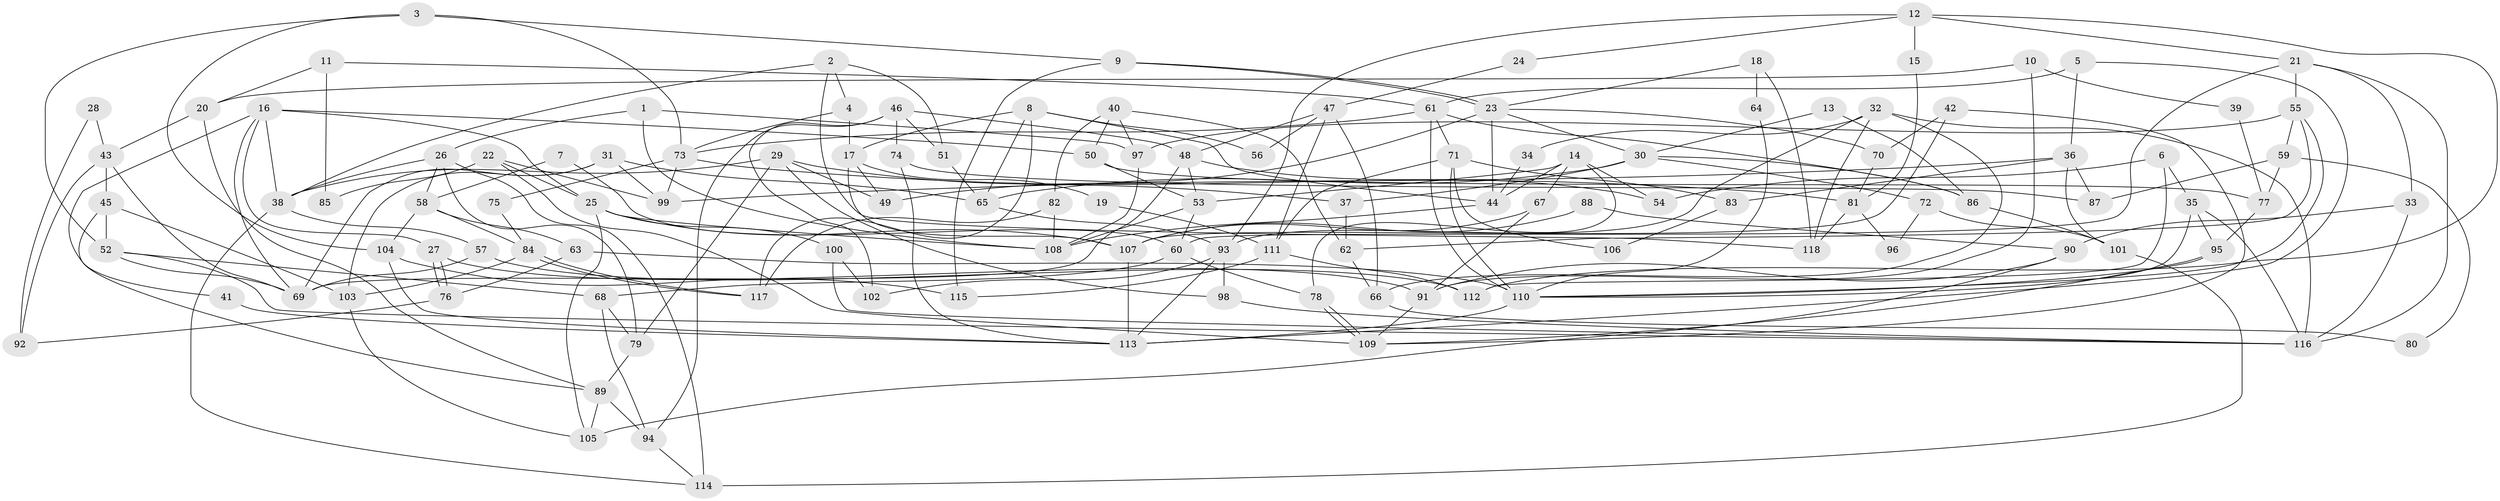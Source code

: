 // Generated by graph-tools (version 1.1) at 2025/26/03/09/25 03:26:13]
// undirected, 118 vertices, 236 edges
graph export_dot {
graph [start="1"]
  node [color=gray90,style=filled];
  1;
  2;
  3;
  4;
  5;
  6;
  7;
  8;
  9;
  10;
  11;
  12;
  13;
  14;
  15;
  16;
  17;
  18;
  19;
  20;
  21;
  22;
  23;
  24;
  25;
  26;
  27;
  28;
  29;
  30;
  31;
  32;
  33;
  34;
  35;
  36;
  37;
  38;
  39;
  40;
  41;
  42;
  43;
  44;
  45;
  46;
  47;
  48;
  49;
  50;
  51;
  52;
  53;
  54;
  55;
  56;
  57;
  58;
  59;
  60;
  61;
  62;
  63;
  64;
  65;
  66;
  67;
  68;
  69;
  70;
  71;
  72;
  73;
  74;
  75;
  76;
  77;
  78;
  79;
  80;
  81;
  82;
  83;
  84;
  85;
  86;
  87;
  88;
  89;
  90;
  91;
  92;
  93;
  94;
  95;
  96;
  97;
  98;
  99;
  100;
  101;
  102;
  103;
  104;
  105;
  106;
  107;
  108;
  109;
  110;
  111;
  112;
  113;
  114;
  115;
  116;
  117;
  118;
  1 -- 108;
  1 -- 26;
  1 -- 97;
  2 -- 4;
  2 -- 38;
  2 -- 51;
  2 -- 118;
  3 -- 52;
  3 -- 104;
  3 -- 9;
  3 -- 73;
  4 -- 17;
  4 -- 73;
  5 -- 113;
  5 -- 61;
  5 -- 36;
  6 -- 35;
  6 -- 54;
  6 -- 112;
  7 -- 60;
  7 -- 58;
  8 -- 65;
  8 -- 44;
  8 -- 17;
  8 -- 56;
  8 -- 117;
  9 -- 23;
  9 -- 23;
  9 -- 115;
  10 -- 91;
  10 -- 20;
  10 -- 39;
  11 -- 20;
  11 -- 61;
  11 -- 85;
  12 -- 112;
  12 -- 21;
  12 -- 15;
  12 -- 24;
  12 -- 93;
  13 -- 86;
  13 -- 30;
  14 -- 53;
  14 -- 44;
  14 -- 54;
  14 -- 67;
  14 -- 78;
  15 -- 81;
  16 -- 50;
  16 -- 38;
  16 -- 25;
  16 -- 27;
  16 -- 41;
  16 -- 69;
  17 -- 49;
  17 -- 19;
  17 -- 107;
  18 -- 118;
  18 -- 23;
  18 -- 64;
  19 -- 111;
  20 -- 43;
  20 -- 89;
  21 -- 55;
  21 -- 116;
  21 -- 33;
  21 -- 60;
  22 -- 25;
  22 -- 109;
  22 -- 85;
  22 -- 99;
  23 -- 30;
  23 -- 44;
  23 -- 49;
  23 -- 70;
  24 -- 47;
  25 -- 107;
  25 -- 100;
  25 -- 105;
  25 -- 108;
  26 -- 38;
  26 -- 58;
  26 -- 79;
  26 -- 114;
  27 -- 76;
  27 -- 76;
  27 -- 91;
  28 -- 43;
  28 -- 92;
  29 -- 37;
  29 -- 79;
  29 -- 38;
  29 -- 49;
  29 -- 98;
  30 -- 86;
  30 -- 65;
  30 -- 37;
  30 -- 72;
  31 -- 65;
  31 -- 99;
  31 -- 69;
  31 -- 103;
  32 -- 116;
  32 -- 93;
  32 -- 34;
  32 -- 66;
  32 -- 118;
  33 -- 90;
  33 -- 116;
  34 -- 44;
  35 -- 116;
  35 -- 110;
  35 -- 95;
  36 -- 99;
  36 -- 83;
  36 -- 87;
  36 -- 101;
  37 -- 62;
  38 -- 114;
  38 -- 57;
  39 -- 77;
  40 -- 97;
  40 -- 82;
  40 -- 50;
  40 -- 62;
  41 -- 113;
  42 -- 109;
  42 -- 107;
  42 -- 70;
  43 -- 45;
  43 -- 69;
  43 -- 92;
  44 -- 108;
  45 -- 89;
  45 -- 103;
  45 -- 52;
  46 -- 102;
  46 -- 48;
  46 -- 51;
  46 -- 74;
  46 -- 94;
  47 -- 48;
  47 -- 66;
  47 -- 56;
  47 -- 111;
  48 -- 53;
  48 -- 69;
  48 -- 54;
  50 -- 77;
  50 -- 53;
  51 -- 65;
  52 -- 69;
  52 -- 68;
  52 -- 116;
  53 -- 60;
  53 -- 108;
  55 -- 97;
  55 -- 110;
  55 -- 59;
  55 -- 62;
  57 -- 69;
  57 -- 112;
  58 -- 84;
  58 -- 104;
  58 -- 63;
  59 -- 87;
  59 -- 77;
  59 -- 80;
  60 -- 78;
  60 -- 68;
  61 -- 73;
  61 -- 110;
  61 -- 71;
  61 -- 86;
  62 -- 66;
  63 -- 110;
  63 -- 76;
  64 -- 110;
  65 -- 93;
  66 -- 80;
  67 -- 91;
  67 -- 107;
  68 -- 79;
  68 -- 94;
  70 -- 81;
  71 -- 111;
  71 -- 83;
  71 -- 106;
  71 -- 110;
  72 -- 101;
  72 -- 96;
  73 -- 81;
  73 -- 75;
  73 -- 99;
  74 -- 113;
  74 -- 87;
  75 -- 84;
  76 -- 92;
  77 -- 95;
  78 -- 109;
  78 -- 109;
  79 -- 89;
  81 -- 118;
  81 -- 96;
  82 -- 117;
  82 -- 108;
  83 -- 106;
  84 -- 117;
  84 -- 117;
  84 -- 103;
  86 -- 101;
  88 -- 107;
  88 -- 90;
  89 -- 94;
  89 -- 105;
  90 -- 105;
  90 -- 91;
  91 -- 109;
  93 -- 98;
  93 -- 102;
  93 -- 113;
  94 -- 114;
  95 -- 110;
  95 -- 109;
  97 -- 108;
  98 -- 116;
  100 -- 116;
  100 -- 102;
  101 -- 114;
  103 -- 105;
  104 -- 113;
  104 -- 115;
  107 -- 113;
  110 -- 113;
  111 -- 112;
  111 -- 115;
}
